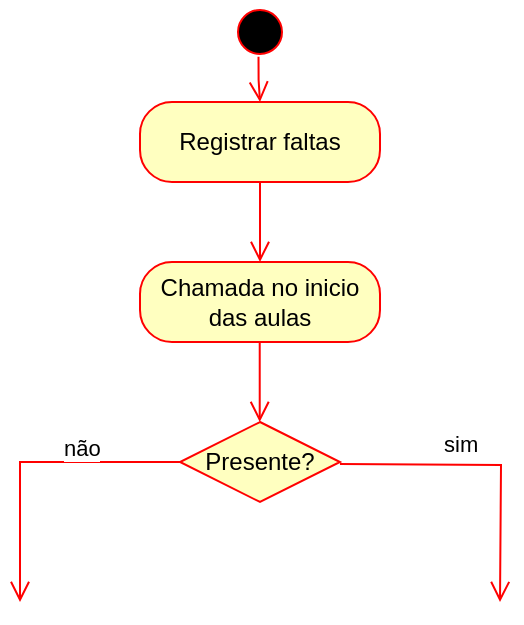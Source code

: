 <mxfile version="24.2.0" type="github">
  <diagram name="Página-1" id="jwWfnKyEFRvZGPydOmOe">
    <mxGraphModel dx="579" dy="313" grid="1" gridSize="10" guides="1" tooltips="1" connect="1" arrows="1" fold="1" page="1" pageScale="1" pageWidth="827" pageHeight="1169" math="0" shadow="0">
      <root>
        <mxCell id="0" />
        <mxCell id="1" parent="0" />
        <mxCell id="z4tMbFrWxz8fXry5781d-5" value="" style="ellipse;html=1;shape=startState;fillColor=#000000;strokeColor=#ff0000;" vertex="1" parent="1">
          <mxGeometry x="365" y="20" width="30" height="30" as="geometry" />
        </mxCell>
        <mxCell id="z4tMbFrWxz8fXry5781d-6" value="" style="edgeStyle=orthogonalEdgeStyle;html=1;verticalAlign=bottom;endArrow=open;endSize=8;strokeColor=#ff0000;rounded=0;exitX=0.475;exitY=0.911;exitDx=0;exitDy=0;exitPerimeter=0;" edge="1" source="z4tMbFrWxz8fXry5781d-5" parent="1">
          <mxGeometry relative="1" as="geometry">
            <mxPoint x="380" y="70" as="targetPoint" />
            <Array as="points">
              <mxPoint x="379" y="59" />
            </Array>
          </mxGeometry>
        </mxCell>
        <mxCell id="z4tMbFrWxz8fXry5781d-18" value="Registrar faltas" style="rounded=1;whiteSpace=wrap;html=1;arcSize=40;fontColor=#000000;fillColor=#ffffc0;strokeColor=#ff0000;" vertex="1" parent="1">
          <mxGeometry x="320" y="70" width="120" height="40" as="geometry" />
        </mxCell>
        <mxCell id="z4tMbFrWxz8fXry5781d-19" value="" style="edgeStyle=orthogonalEdgeStyle;html=1;verticalAlign=bottom;endArrow=open;endSize=8;strokeColor=#ff0000;rounded=0;" edge="1" source="z4tMbFrWxz8fXry5781d-18" parent="1">
          <mxGeometry relative="1" as="geometry">
            <mxPoint x="380" y="150" as="targetPoint" />
          </mxGeometry>
        </mxCell>
        <mxCell id="z4tMbFrWxz8fXry5781d-37" value="Chamada no inicio das aulas" style="rounded=1;whiteSpace=wrap;html=1;arcSize=40;fontColor=#000000;fillColor=#ffffc0;strokeColor=#ff0000;" vertex="1" parent="1">
          <mxGeometry x="320" y="150" width="120" height="40" as="geometry" />
        </mxCell>
        <mxCell id="z4tMbFrWxz8fXry5781d-39" value="Presente?" style="rhombus;whiteSpace=wrap;html=1;fontColor=#000000;fillColor=#ffffc0;strokeColor=#ff0000;" vertex="1" parent="1">
          <mxGeometry x="340" y="230" width="80" height="40" as="geometry" />
        </mxCell>
        <mxCell id="z4tMbFrWxz8fXry5781d-40" value="sim&amp;nbsp;" style="edgeStyle=orthogonalEdgeStyle;html=1;align=left;verticalAlign=bottom;endArrow=open;endSize=8;strokeColor=#ff0000;rounded=0;" edge="1" parent="1">
          <mxGeometry x="-0.329" y="1" relative="1" as="geometry">
            <mxPoint x="500" y="320" as="targetPoint" />
            <mxPoint x="420" y="251" as="sourcePoint" />
            <mxPoint as="offset" />
          </mxGeometry>
        </mxCell>
        <mxCell id="z4tMbFrWxz8fXry5781d-41" value="não" style="edgeStyle=orthogonalEdgeStyle;html=1;align=left;verticalAlign=top;endArrow=open;endSize=8;strokeColor=#ff0000;rounded=0;" edge="1" source="z4tMbFrWxz8fXry5781d-39" parent="1">
          <mxGeometry x="-0.2" y="-20" relative="1" as="geometry">
            <mxPoint x="260" y="320" as="targetPoint" />
            <Array as="points">
              <mxPoint x="260" y="250" />
            </Array>
            <mxPoint as="offset" />
          </mxGeometry>
        </mxCell>
        <mxCell id="z4tMbFrWxz8fXry5781d-47" value="" style="edgeStyle=orthogonalEdgeStyle;html=1;verticalAlign=bottom;endArrow=open;endSize=8;strokeColor=#ff0000;rounded=0;" edge="1" parent="1">
          <mxGeometry relative="1" as="geometry">
            <mxPoint x="379.86" y="230" as="targetPoint" />
            <mxPoint x="379.86" y="190" as="sourcePoint" />
          </mxGeometry>
        </mxCell>
      </root>
    </mxGraphModel>
  </diagram>
</mxfile>
